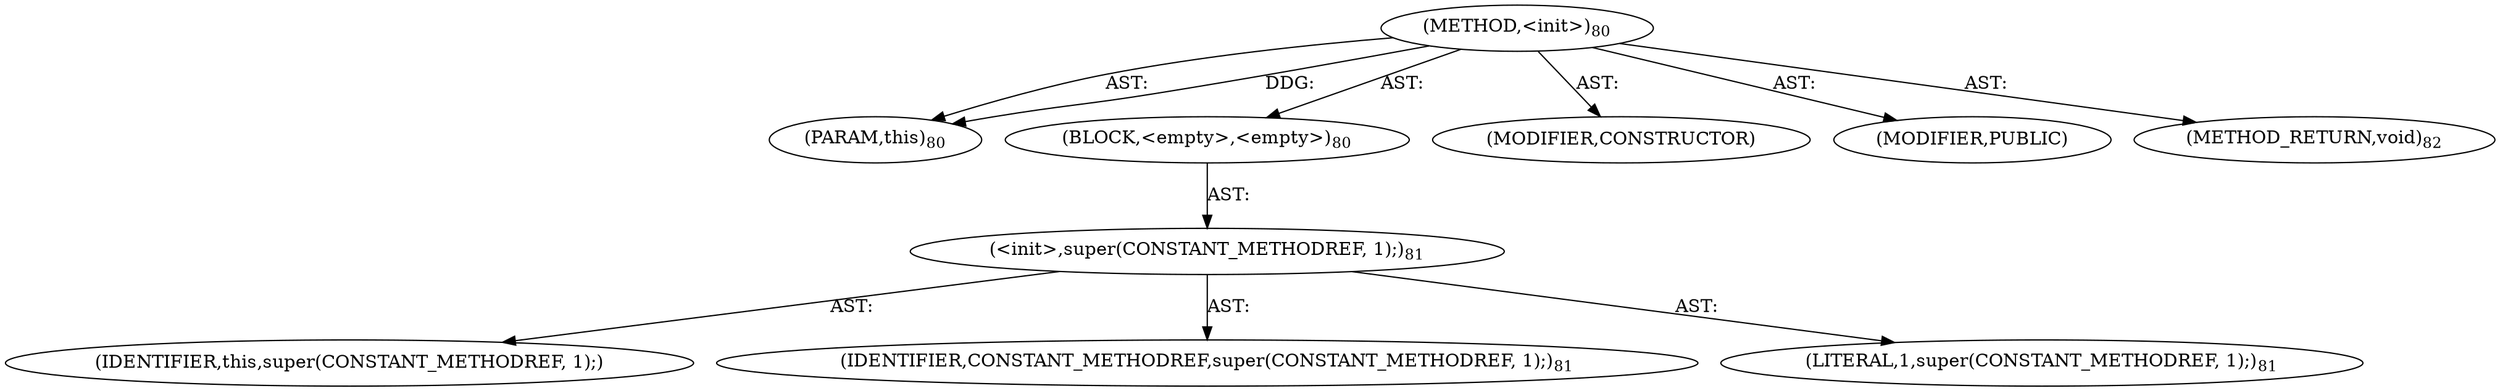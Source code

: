 digraph "&lt;init&gt;" {  
"111669149696" [label = <(METHOD,&lt;init&gt;)<SUB>80</SUB>> ]
"115964116993" [label = <(PARAM,this)<SUB>80</SUB>> ]
"25769803776" [label = <(BLOCK,&lt;empty&gt;,&lt;empty&gt;)<SUB>80</SUB>> ]
"30064771072" [label = <(&lt;init&gt;,super(CONSTANT_METHODREF, 1);)<SUB>81</SUB>> ]
"68719476737" [label = <(IDENTIFIER,this,super(CONSTANT_METHODREF, 1);)> ]
"68719476738" [label = <(IDENTIFIER,CONSTANT_METHODREF,super(CONSTANT_METHODREF, 1);)<SUB>81</SUB>> ]
"90194313216" [label = <(LITERAL,1,super(CONSTANT_METHODREF, 1);)<SUB>81</SUB>> ]
"133143986181" [label = <(MODIFIER,CONSTRUCTOR)> ]
"133143986182" [label = <(MODIFIER,PUBLIC)> ]
"128849018880" [label = <(METHOD_RETURN,void)<SUB>82</SUB>> ]
  "111669149696" -> "115964116993"  [ label = "AST: "] 
  "111669149696" -> "25769803776"  [ label = "AST: "] 
  "111669149696" -> "133143986181"  [ label = "AST: "] 
  "111669149696" -> "133143986182"  [ label = "AST: "] 
  "111669149696" -> "128849018880"  [ label = "AST: "] 
  "25769803776" -> "30064771072"  [ label = "AST: "] 
  "30064771072" -> "68719476737"  [ label = "AST: "] 
  "30064771072" -> "68719476738"  [ label = "AST: "] 
  "30064771072" -> "90194313216"  [ label = "AST: "] 
  "111669149696" -> "115964116993"  [ label = "DDG: "] 
}

